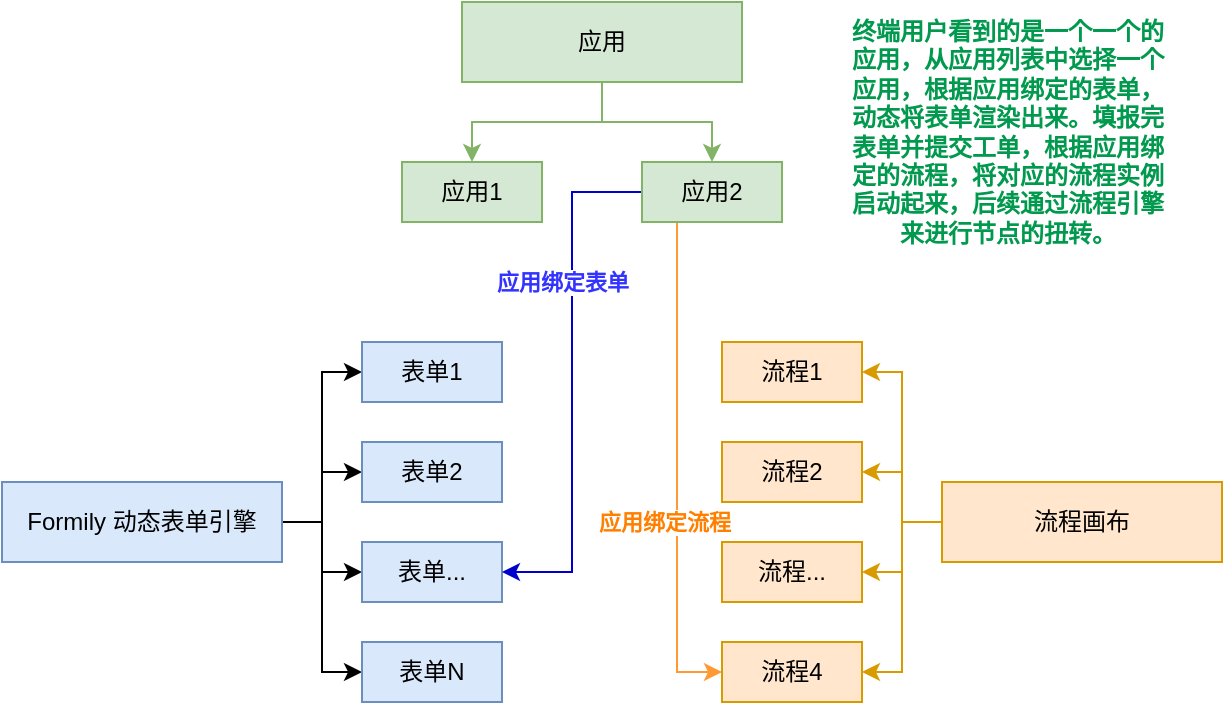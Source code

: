 <mxfile version="17.2.4" type="device"><diagram id="ROHQqzs30MZgo8BkB5tr" name="第 1 页"><mxGraphModel dx="1138" dy="700" grid="0" gridSize="10" guides="1" tooltips="1" connect="1" arrows="1" fold="1" page="0" pageScale="1" pageWidth="827" pageHeight="1169" math="0" shadow="0"><root><mxCell id="0"/><mxCell id="1" parent="0"/><mxCell id="LAidymgW5kvPuljfeQYT-6" style="edgeStyle=orthogonalEdgeStyle;rounded=0;orthogonalLoop=1;jettySize=auto;html=1;exitX=1;exitY=0.5;exitDx=0;exitDy=0;entryX=0;entryY=0.5;entryDx=0;entryDy=0;" edge="1" parent="1" source="LAidymgW5kvPuljfeQYT-1" target="LAidymgW5kvPuljfeQYT-2"><mxGeometry relative="1" as="geometry"/></mxCell><mxCell id="LAidymgW5kvPuljfeQYT-8" style="edgeStyle=orthogonalEdgeStyle;rounded=0;orthogonalLoop=1;jettySize=auto;html=1;exitX=1;exitY=0.5;exitDx=0;exitDy=0;entryX=0;entryY=0.5;entryDx=0;entryDy=0;" edge="1" parent="1" source="LAidymgW5kvPuljfeQYT-1" target="LAidymgW5kvPuljfeQYT-5"><mxGeometry relative="1" as="geometry"/></mxCell><mxCell id="LAidymgW5kvPuljfeQYT-9" style="edgeStyle=orthogonalEdgeStyle;rounded=0;orthogonalLoop=1;jettySize=auto;html=1;exitX=1;exitY=0.5;exitDx=0;exitDy=0;entryX=0;entryY=0.5;entryDx=0;entryDy=0;" edge="1" parent="1" source="LAidymgW5kvPuljfeQYT-1" target="LAidymgW5kvPuljfeQYT-3"><mxGeometry relative="1" as="geometry"/></mxCell><mxCell id="LAidymgW5kvPuljfeQYT-10" style="edgeStyle=orthogonalEdgeStyle;rounded=0;orthogonalLoop=1;jettySize=auto;html=1;exitX=1;exitY=0.5;exitDx=0;exitDy=0;entryX=0;entryY=0.5;entryDx=0;entryDy=0;" edge="1" parent="1" source="LAidymgW5kvPuljfeQYT-1" target="LAidymgW5kvPuljfeQYT-4"><mxGeometry relative="1" as="geometry"/></mxCell><mxCell id="LAidymgW5kvPuljfeQYT-1" value="Formily 动态表单引擎" style="rounded=0;whiteSpace=wrap;html=1;fillColor=#dae8fc;strokeColor=#6c8ebf;" vertex="1" parent="1"><mxGeometry x="80" y="590" width="140" height="40" as="geometry"/></mxCell><mxCell id="LAidymgW5kvPuljfeQYT-2" value="表单1" style="rounded=0;whiteSpace=wrap;html=1;fillColor=#dae8fc;strokeColor=#6c8ebf;" vertex="1" parent="1"><mxGeometry x="260" y="520" width="70" height="30" as="geometry"/></mxCell><mxCell id="LAidymgW5kvPuljfeQYT-3" value="表单2" style="rounded=0;whiteSpace=wrap;html=1;fillColor=#dae8fc;strokeColor=#6c8ebf;" vertex="1" parent="1"><mxGeometry x="260" y="570" width="70" height="30" as="geometry"/></mxCell><mxCell id="LAidymgW5kvPuljfeQYT-4" value="表单..." style="rounded=0;whiteSpace=wrap;html=1;fillColor=#dae8fc;strokeColor=#6c8ebf;" vertex="1" parent="1"><mxGeometry x="260" y="620" width="70" height="30" as="geometry"/></mxCell><mxCell id="LAidymgW5kvPuljfeQYT-5" value="表单N" style="rounded=0;whiteSpace=wrap;html=1;fillColor=#dae8fc;strokeColor=#6c8ebf;" vertex="1" parent="1"><mxGeometry x="260" y="670" width="70" height="30" as="geometry"/></mxCell><mxCell id="LAidymgW5kvPuljfeQYT-25" style="edgeStyle=orthogonalEdgeStyle;rounded=0;orthogonalLoop=1;jettySize=auto;html=1;exitX=0.5;exitY=1;exitDx=0;exitDy=0;entryX=0.5;entryY=0;entryDx=0;entryDy=0;fillColor=#d5e8d4;strokeColor=#82b366;" edge="1" parent="1" source="LAidymgW5kvPuljfeQYT-11" target="LAidymgW5kvPuljfeQYT-12"><mxGeometry relative="1" as="geometry"/></mxCell><mxCell id="LAidymgW5kvPuljfeQYT-26" style="edgeStyle=orthogonalEdgeStyle;rounded=0;orthogonalLoop=1;jettySize=auto;html=1;exitX=0.5;exitY=1;exitDx=0;exitDy=0;fillColor=#d5e8d4;strokeColor=#82b366;" edge="1" parent="1" source="LAidymgW5kvPuljfeQYT-11" target="LAidymgW5kvPuljfeQYT-13"><mxGeometry relative="1" as="geometry"/></mxCell><mxCell id="LAidymgW5kvPuljfeQYT-11" value="应用" style="rounded=0;whiteSpace=wrap;html=1;fillColor=#d5e8d4;strokeColor=#82b366;" vertex="1" parent="1"><mxGeometry x="310" y="350" width="140" height="40" as="geometry"/></mxCell><mxCell id="LAidymgW5kvPuljfeQYT-12" value="应用1" style="rounded=0;whiteSpace=wrap;html=1;fillColor=#d5e8d4;strokeColor=#82b366;" vertex="1" parent="1"><mxGeometry x="280" y="430" width="70" height="30" as="geometry"/></mxCell><mxCell id="LAidymgW5kvPuljfeQYT-28" value="&lt;b&gt;&lt;font color=&quot;#3333ff&quot;&gt;应用绑定表单&lt;/font&gt;&lt;/b&gt;" style="edgeStyle=orthogonalEdgeStyle;rounded=0;orthogonalLoop=1;jettySize=auto;html=1;exitX=0;exitY=0.5;exitDx=0;exitDy=0;entryX=1;entryY=0.5;entryDx=0;entryDy=0;strokeColor=#0000CC;" edge="1" parent="1" source="LAidymgW5kvPuljfeQYT-13" target="LAidymgW5kvPuljfeQYT-4"><mxGeometry x="-0.385" y="-5" relative="1" as="geometry"><mxPoint as="offset"/></mxGeometry></mxCell><mxCell id="LAidymgW5kvPuljfeQYT-29" style="edgeStyle=orthogonalEdgeStyle;rounded=0;orthogonalLoop=1;jettySize=auto;html=1;exitX=0.25;exitY=1;exitDx=0;exitDy=0;entryX=0;entryY=0.5;entryDx=0;entryDy=0;strokeColor=#FF9933;" edge="1" parent="1" source="LAidymgW5kvPuljfeQYT-13" target="LAidymgW5kvPuljfeQYT-19"><mxGeometry relative="1" as="geometry"/></mxCell><mxCell id="LAidymgW5kvPuljfeQYT-30" value="&lt;b&gt;&lt;font color=&quot;#ff8000&quot;&gt;应用绑定流程&lt;/font&gt;&lt;/b&gt;" style="edgeLabel;html=1;align=center;verticalAlign=middle;resizable=0;points=[];" vertex="1" connectable="0" parent="LAidymgW5kvPuljfeQYT-29"><mxGeometry x="0.01" y="1" relative="1" as="geometry"><mxPoint x="-8" y="25" as="offset"/></mxGeometry></mxCell><mxCell id="LAidymgW5kvPuljfeQYT-13" value="应用2" style="rounded=0;whiteSpace=wrap;html=1;fillColor=#d5e8d4;strokeColor=#82b366;" vertex="1" parent="1"><mxGeometry x="400" y="430" width="70" height="30" as="geometry"/></mxCell><mxCell id="LAidymgW5kvPuljfeQYT-16" value="流程1" style="rounded=0;whiteSpace=wrap;html=1;fillColor=#ffe6cc;strokeColor=#d79b00;" vertex="1" parent="1"><mxGeometry x="440" y="520" width="70" height="30" as="geometry"/></mxCell><mxCell id="LAidymgW5kvPuljfeQYT-17" value="流程2" style="rounded=0;whiteSpace=wrap;html=1;fillColor=#ffe6cc;strokeColor=#d79b00;" vertex="1" parent="1"><mxGeometry x="440" y="570" width="70" height="30" as="geometry"/></mxCell><mxCell id="LAidymgW5kvPuljfeQYT-18" value="流程..." style="rounded=0;whiteSpace=wrap;html=1;fillColor=#ffe6cc;strokeColor=#d79b00;" vertex="1" parent="1"><mxGeometry x="440" y="620" width="70" height="30" as="geometry"/></mxCell><mxCell id="LAidymgW5kvPuljfeQYT-19" value="流程4" style="rounded=0;whiteSpace=wrap;html=1;fillColor=#ffe6cc;strokeColor=#d79b00;" vertex="1" parent="1"><mxGeometry x="440" y="670" width="70" height="30" as="geometry"/></mxCell><mxCell id="LAidymgW5kvPuljfeQYT-21" style="edgeStyle=orthogonalEdgeStyle;rounded=0;orthogonalLoop=1;jettySize=auto;html=1;exitX=0;exitY=0.5;exitDx=0;exitDy=0;entryX=1;entryY=0.5;entryDx=0;entryDy=0;fillColor=#ffe6cc;strokeColor=#d79b00;" edge="1" parent="1" source="LAidymgW5kvPuljfeQYT-20" target="LAidymgW5kvPuljfeQYT-16"><mxGeometry relative="1" as="geometry"/></mxCell><mxCell id="LAidymgW5kvPuljfeQYT-22" style="edgeStyle=orthogonalEdgeStyle;rounded=0;orthogonalLoop=1;jettySize=auto;html=1;exitX=0;exitY=0.5;exitDx=0;exitDy=0;entryX=1;entryY=0.5;entryDx=0;entryDy=0;fillColor=#ffe6cc;strokeColor=#d79b00;" edge="1" parent="1" source="LAidymgW5kvPuljfeQYT-20" target="LAidymgW5kvPuljfeQYT-17"><mxGeometry relative="1" as="geometry"/></mxCell><mxCell id="LAidymgW5kvPuljfeQYT-23" style="edgeStyle=orthogonalEdgeStyle;rounded=0;orthogonalLoop=1;jettySize=auto;html=1;exitX=0;exitY=0.5;exitDx=0;exitDy=0;entryX=1;entryY=0.5;entryDx=0;entryDy=0;fillColor=#ffe6cc;strokeColor=#d79b00;" edge="1" parent="1" source="LAidymgW5kvPuljfeQYT-20" target="LAidymgW5kvPuljfeQYT-18"><mxGeometry relative="1" as="geometry"/></mxCell><mxCell id="LAidymgW5kvPuljfeQYT-24" style="edgeStyle=orthogonalEdgeStyle;rounded=0;orthogonalLoop=1;jettySize=auto;html=1;exitX=0;exitY=0.5;exitDx=0;exitDy=0;entryX=1;entryY=0.5;entryDx=0;entryDy=0;fillColor=#ffe6cc;strokeColor=#d79b00;" edge="1" parent="1" source="LAidymgW5kvPuljfeQYT-20" target="LAidymgW5kvPuljfeQYT-19"><mxGeometry relative="1" as="geometry"/></mxCell><mxCell id="LAidymgW5kvPuljfeQYT-20" value="流程画布" style="rounded=0;whiteSpace=wrap;html=1;fillColor=#ffe6cc;strokeColor=#d79b00;" vertex="1" parent="1"><mxGeometry x="550" y="590" width="140" height="40" as="geometry"/></mxCell><mxCell id="LAidymgW5kvPuljfeQYT-31" value="&lt;b&gt;&lt;font color=&quot;#00994d&quot;&gt;终端用户看到的是一个一个的应用，从应用列表中选择一个应用，根据应用绑定的表单，动态将表单渲染出来。填报完表单并提交工单，根据应用绑定的流程，将对应的流程实例启动起来，后续通过流程引擎来进行节点的扭转。&lt;/font&gt;&lt;/b&gt;" style="text;html=1;strokeColor=none;fillColor=none;align=center;verticalAlign=middle;whiteSpace=wrap;rounded=0;fontColor=#FF8000;" vertex="1" parent="1"><mxGeometry x="503" y="350" width="160" height="130" as="geometry"/></mxCell></root></mxGraphModel></diagram></mxfile>